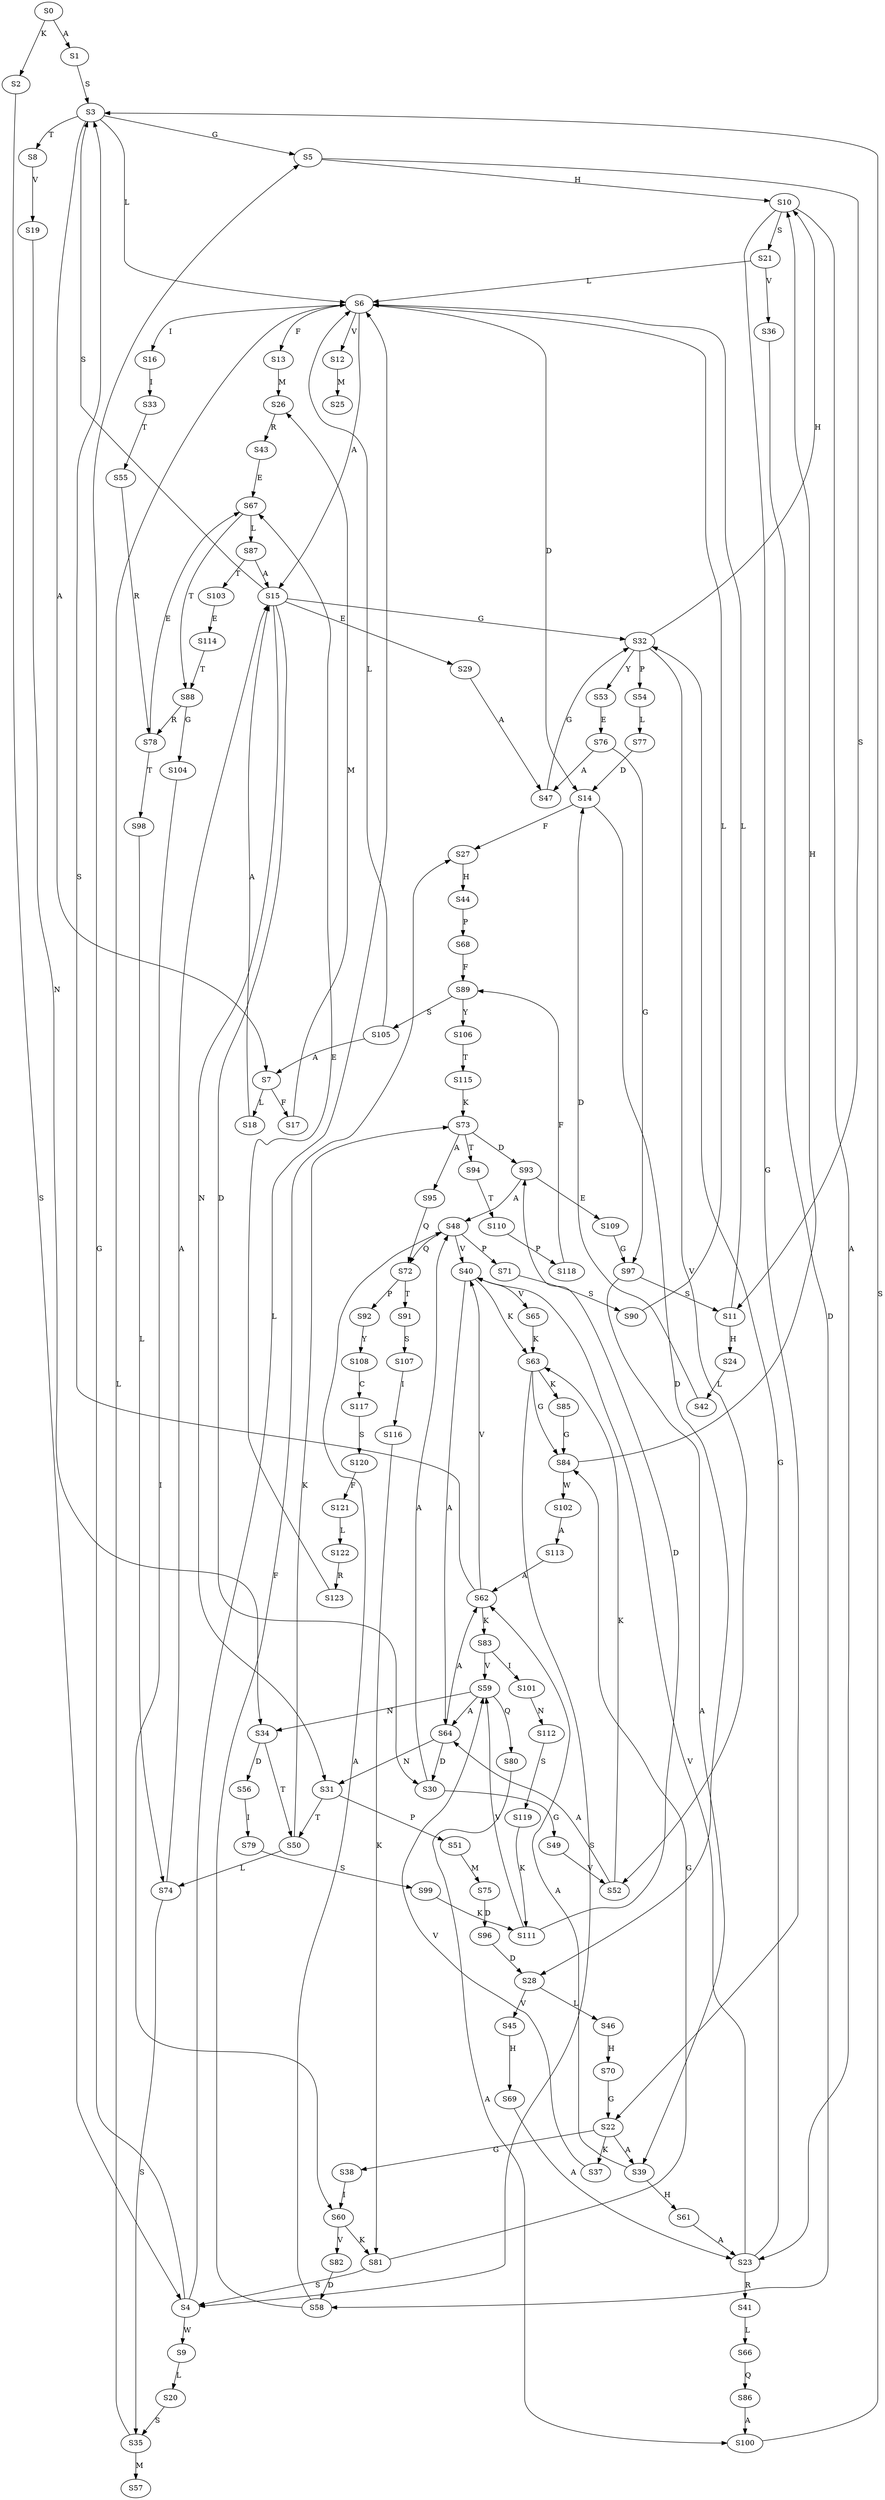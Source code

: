 strict digraph  {
	S0 -> S1 [ label = A ];
	S0 -> S2 [ label = K ];
	S1 -> S3 [ label = S ];
	S2 -> S4 [ label = S ];
	S3 -> S5 [ label = G ];
	S3 -> S6 [ label = L ];
	S3 -> S7 [ label = A ];
	S3 -> S8 [ label = T ];
	S4 -> S9 [ label = W ];
	S4 -> S5 [ label = G ];
	S4 -> S6 [ label = L ];
	S5 -> S10 [ label = H ];
	S5 -> S11 [ label = S ];
	S6 -> S12 [ label = V ];
	S6 -> S13 [ label = F ];
	S6 -> S14 [ label = D ];
	S6 -> S15 [ label = A ];
	S6 -> S16 [ label = I ];
	S7 -> S17 [ label = F ];
	S7 -> S18 [ label = L ];
	S8 -> S19 [ label = V ];
	S9 -> S20 [ label = L ];
	S10 -> S21 [ label = S ];
	S10 -> S22 [ label = G ];
	S10 -> S23 [ label = A ];
	S11 -> S6 [ label = L ];
	S11 -> S24 [ label = H ];
	S12 -> S25 [ label = M ];
	S13 -> S26 [ label = M ];
	S14 -> S27 [ label = F ];
	S14 -> S28 [ label = D ];
	S15 -> S29 [ label = E ];
	S15 -> S30 [ label = D ];
	S15 -> S31 [ label = N ];
	S15 -> S32 [ label = G ];
	S15 -> S3 [ label = S ];
	S16 -> S33 [ label = I ];
	S17 -> S26 [ label = M ];
	S18 -> S15 [ label = A ];
	S19 -> S34 [ label = N ];
	S20 -> S35 [ label = S ];
	S21 -> S6 [ label = L ];
	S21 -> S36 [ label = V ];
	S22 -> S37 [ label = K ];
	S22 -> S38 [ label = G ];
	S22 -> S39 [ label = A ];
	S23 -> S32 [ label = G ];
	S23 -> S40 [ label = V ];
	S23 -> S41 [ label = R ];
	S24 -> S42 [ label = L ];
	S26 -> S43 [ label = R ];
	S27 -> S44 [ label = H ];
	S28 -> S45 [ label = V ];
	S28 -> S46 [ label = L ];
	S29 -> S47 [ label = A ];
	S30 -> S48 [ label = A ];
	S30 -> S49 [ label = G ];
	S31 -> S50 [ label = T ];
	S31 -> S51 [ label = P ];
	S32 -> S52 [ label = V ];
	S32 -> S53 [ label = Y ];
	S32 -> S10 [ label = H ];
	S32 -> S54 [ label = P ];
	S33 -> S55 [ label = T ];
	S34 -> S50 [ label = T ];
	S34 -> S56 [ label = D ];
	S35 -> S57 [ label = M ];
	S35 -> S6 [ label = L ];
	S36 -> S58 [ label = D ];
	S37 -> S59 [ label = V ];
	S38 -> S60 [ label = I ];
	S39 -> S61 [ label = H ];
	S39 -> S62 [ label = A ];
	S40 -> S63 [ label = K ];
	S40 -> S64 [ label = A ];
	S40 -> S65 [ label = V ];
	S41 -> S66 [ label = L ];
	S42 -> S14 [ label = D ];
	S43 -> S67 [ label = E ];
	S44 -> S68 [ label = P ];
	S45 -> S69 [ label = H ];
	S46 -> S70 [ label = H ];
	S47 -> S32 [ label = G ];
	S48 -> S71 [ label = P ];
	S48 -> S40 [ label = V ];
	S48 -> S72 [ label = Q ];
	S49 -> S52 [ label = V ];
	S50 -> S73 [ label = K ];
	S50 -> S74 [ label = L ];
	S51 -> S75 [ label = M ];
	S52 -> S63 [ label = K ];
	S52 -> S64 [ label = A ];
	S53 -> S76 [ label = E ];
	S54 -> S77 [ label = L ];
	S55 -> S78 [ label = R ];
	S56 -> S79 [ label = I ];
	S58 -> S27 [ label = F ];
	S58 -> S48 [ label = A ];
	S59 -> S34 [ label = N ];
	S59 -> S80 [ label = Q ];
	S59 -> S64 [ label = A ];
	S60 -> S81 [ label = K ];
	S60 -> S82 [ label = V ];
	S61 -> S23 [ label = A ];
	S62 -> S83 [ label = K ];
	S62 -> S3 [ label = S ];
	S62 -> S40 [ label = V ];
	S63 -> S84 [ label = G ];
	S63 -> S85 [ label = K ];
	S63 -> S4 [ label = S ];
	S64 -> S31 [ label = N ];
	S64 -> S62 [ label = A ];
	S64 -> S30 [ label = D ];
	S65 -> S63 [ label = K ];
	S66 -> S86 [ label = Q ];
	S67 -> S87 [ label = L ];
	S67 -> S88 [ label = T ];
	S68 -> S89 [ label = F ];
	S69 -> S23 [ label = A ];
	S70 -> S22 [ label = G ];
	S71 -> S90 [ label = S ];
	S72 -> S91 [ label = T ];
	S72 -> S92 [ label = P ];
	S73 -> S93 [ label = D ];
	S73 -> S94 [ label = T ];
	S73 -> S95 [ label = A ];
	S74 -> S15 [ label = A ];
	S74 -> S35 [ label = S ];
	S75 -> S96 [ label = D ];
	S76 -> S97 [ label = G ];
	S76 -> S47 [ label = A ];
	S77 -> S14 [ label = D ];
	S78 -> S98 [ label = T ];
	S78 -> S67 [ label = E ];
	S79 -> S99 [ label = S ];
	S80 -> S100 [ label = A ];
	S81 -> S84 [ label = G ];
	S81 -> S4 [ label = S ];
	S82 -> S58 [ label = D ];
	S83 -> S59 [ label = V ];
	S83 -> S101 [ label = I ];
	S84 -> S102 [ label = W ];
	S84 -> S10 [ label = H ];
	S85 -> S84 [ label = G ];
	S86 -> S100 [ label = A ];
	S87 -> S15 [ label = A ];
	S87 -> S103 [ label = T ];
	S88 -> S78 [ label = R ];
	S88 -> S104 [ label = G ];
	S89 -> S105 [ label = S ];
	S89 -> S106 [ label = Y ];
	S90 -> S6 [ label = L ];
	S91 -> S107 [ label = S ];
	S92 -> S108 [ label = Y ];
	S93 -> S48 [ label = A ];
	S93 -> S109 [ label = E ];
	S94 -> S110 [ label = T ];
	S95 -> S72 [ label = Q ];
	S96 -> S28 [ label = D ];
	S97 -> S39 [ label = A ];
	S97 -> S11 [ label = S ];
	S98 -> S74 [ label = L ];
	S99 -> S111 [ label = K ];
	S100 -> S3 [ label = S ];
	S101 -> S112 [ label = N ];
	S102 -> S113 [ label = A ];
	S103 -> S114 [ label = E ];
	S104 -> S60 [ label = I ];
	S105 -> S6 [ label = L ];
	S105 -> S7 [ label = A ];
	S106 -> S115 [ label = T ];
	S107 -> S116 [ label = I ];
	S108 -> S117 [ label = C ];
	S109 -> S97 [ label = G ];
	S110 -> S118 [ label = P ];
	S111 -> S93 [ label = D ];
	S111 -> S59 [ label = V ];
	S112 -> S119 [ label = S ];
	S113 -> S62 [ label = A ];
	S114 -> S88 [ label = T ];
	S115 -> S73 [ label = K ];
	S116 -> S81 [ label = K ];
	S117 -> S120 [ label = S ];
	S118 -> S89 [ label = F ];
	S119 -> S111 [ label = K ];
	S120 -> S121 [ label = F ];
	S121 -> S122 [ label = L ];
	S122 -> S123 [ label = R ];
	S123 -> S67 [ label = E ];
}
